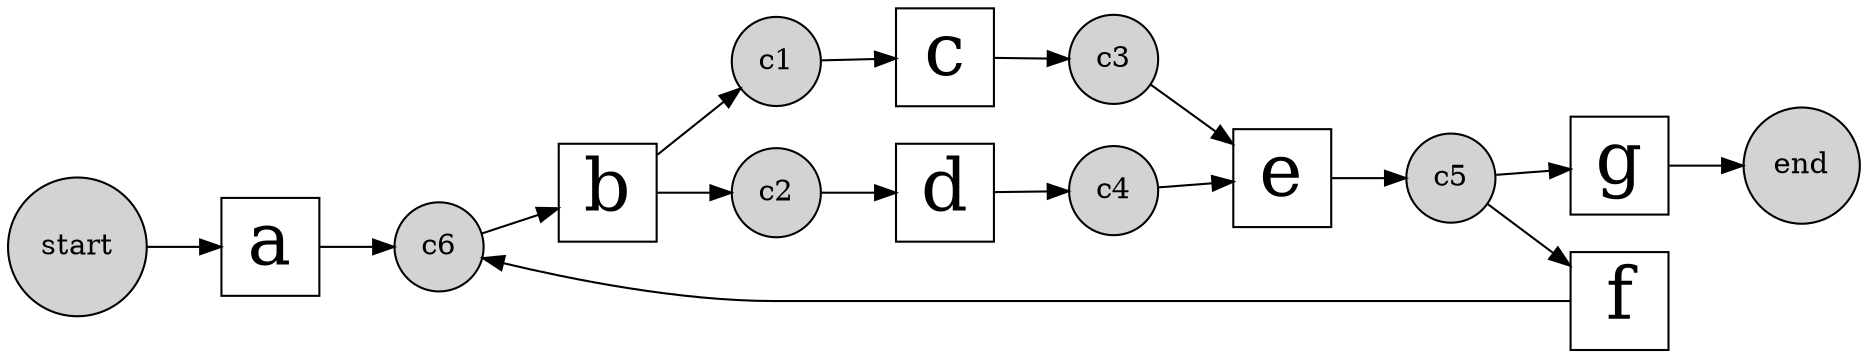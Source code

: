 digraph G 
{
 graph [rankdir = "LR"]
 {
 node [shape=circle style=filled]
 start
 end
 c1
 c2
 c3
 c4
 c5
 c6
 }
 {
 node [shape=square fontsize=35]
b
g
a
c
f
d
e
 }
start -> a
b -> c1
c1 -> c
b -> c2
c2 -> d
c -> c3
c3 -> e
d -> c4
c4 -> e
e -> c5
c5 -> {g f}
{a f} -> c6
c6 -> b
g -> end 
}
